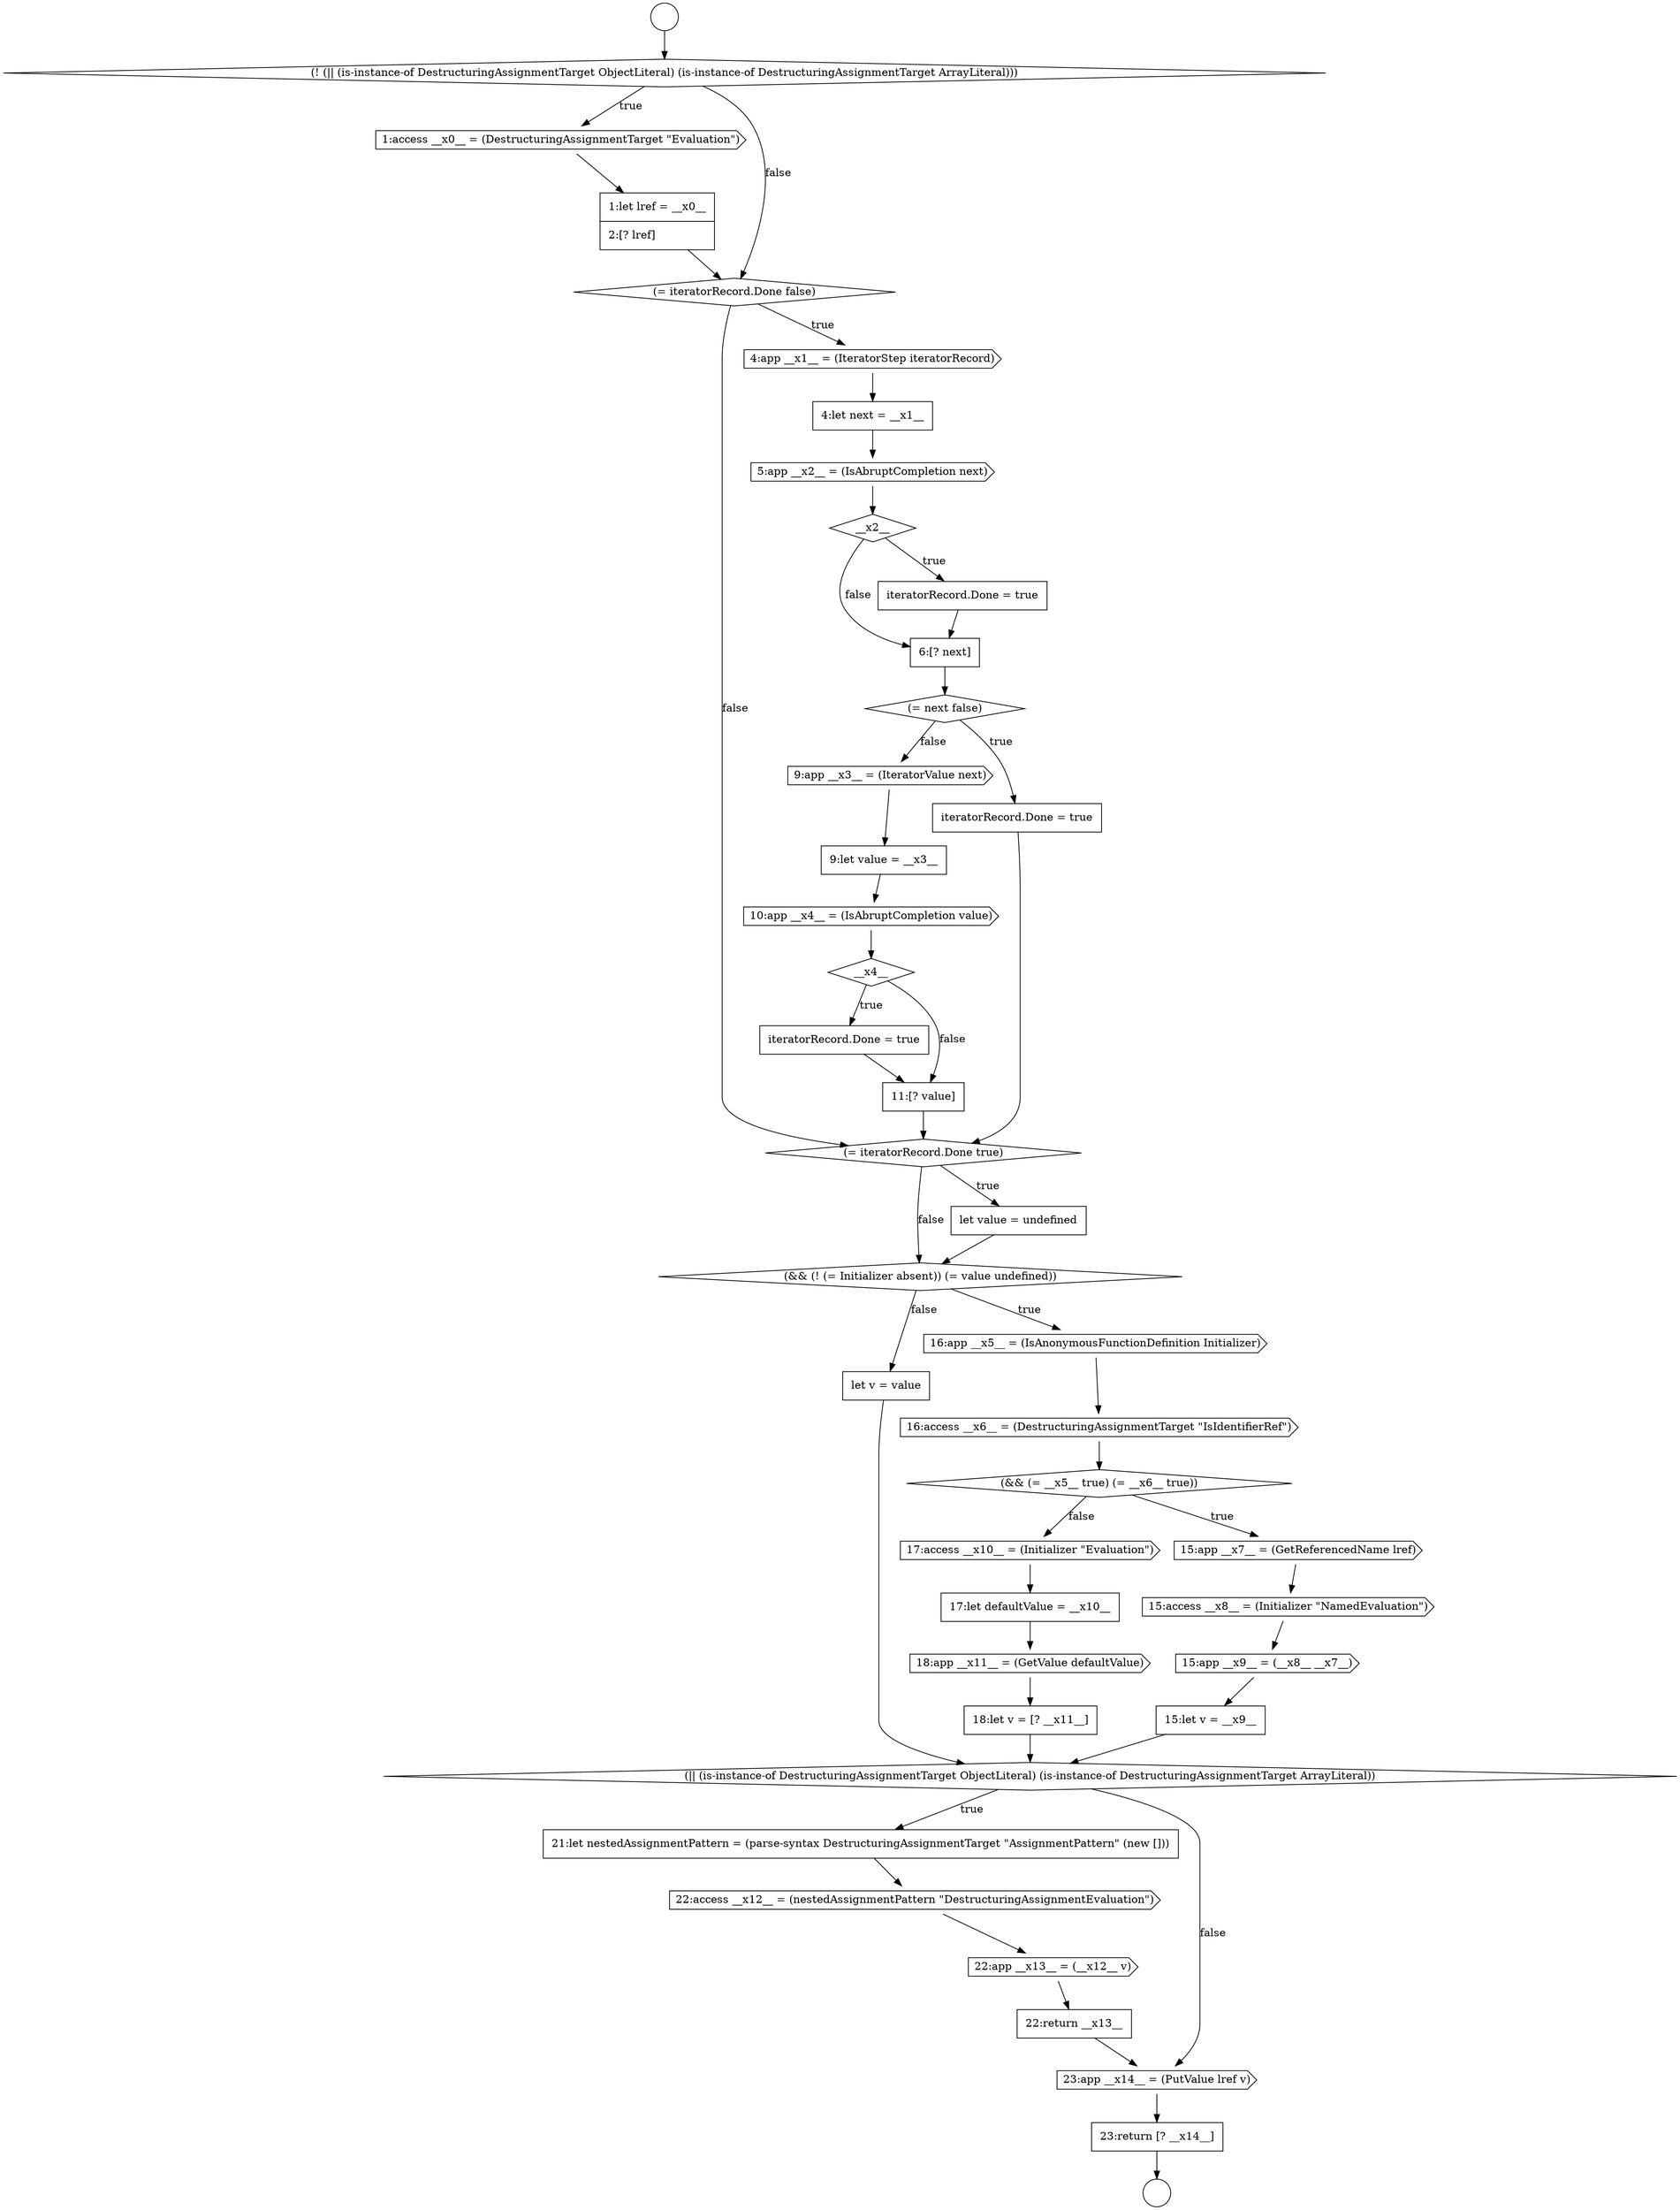 digraph {
  node5383 [shape=diamond, label=<<font color="black">(&amp;&amp; (! (= Initializer absent)) (= value undefined))</font>> color="black" fillcolor="white" style=filled]
  node5361 [shape=circle label=" " color="black" fillcolor="white" style=filled]
  node5393 [shape=cds, label=<<font color="black">18:app __x11__ = (GetValue defaultValue)</font>> color="black" fillcolor="white" style=filled]
  node5397 [shape=none, margin=0, label=<<font color="black">
    <table border="0" cellborder="1" cellspacing="0" cellpadding="10">
      <tr><td align="left">21:let nestedAssignmentPattern = (parse-syntax DestructuringAssignmentTarget &quot;AssignmentPattern&quot; (new []))</td></tr>
    </table>
  </font>> color="black" fillcolor="white" style=filled]
  node5391 [shape=cds, label=<<font color="black">17:access __x10__ = (Initializer &quot;Evaluation&quot;)</font>> color="black" fillcolor="white" style=filled]
  node5387 [shape=cds, label=<<font color="black">15:app __x7__ = (GetReferencedName lref)</font>> color="black" fillcolor="white" style=filled]
  node5402 [shape=none, margin=0, label=<<font color="black">
    <table border="0" cellborder="1" cellspacing="0" cellpadding="10">
      <tr><td align="left">23:return [? __x14__]</td></tr>
    </table>
  </font>> color="black" fillcolor="white" style=filled]
  node5400 [shape=none, margin=0, label=<<font color="black">
    <table border="0" cellborder="1" cellspacing="0" cellpadding="10">
      <tr><td align="left">22:return __x13__</td></tr>
    </table>
  </font>> color="black" fillcolor="white" style=filled]
  node5395 [shape=none, margin=0, label=<<font color="black">
    <table border="0" cellborder="1" cellspacing="0" cellpadding="10">
      <tr><td align="left">let v = value</td></tr>
    </table>
  </font>> color="black" fillcolor="white" style=filled]
  node5363 [shape=diamond, label=<<font color="black">(! (|| (is-instance-of DestructuringAssignmentTarget ObjectLiteral) (is-instance-of DestructuringAssignmentTarget ArrayLiteral)))</font>> color="black" fillcolor="white" style=filled]
  node5381 [shape=diamond, label=<<font color="black">(= iteratorRecord.Done true)</font>> color="black" fillcolor="white" style=filled]
  node5364 [shape=cds, label=<<font color="black">1:access __x0__ = (DestructuringAssignmentTarget &quot;Evaluation&quot;)</font>> color="black" fillcolor="white" style=filled]
  node5378 [shape=diamond, label=<<font color="black">__x4__</font>> color="black" fillcolor="white" style=filled]
  node5376 [shape=none, margin=0, label=<<font color="black">
    <table border="0" cellborder="1" cellspacing="0" cellpadding="10">
      <tr><td align="left">9:let value = __x3__</td></tr>
    </table>
  </font>> color="black" fillcolor="white" style=filled]
  node5385 [shape=cds, label=<<font color="black">16:access __x6__ = (DestructuringAssignmentTarget &quot;IsIdentifierRef&quot;)</font>> color="black" fillcolor="white" style=filled]
  node5365 [shape=none, margin=0, label=<<font color="black">
    <table border="0" cellborder="1" cellspacing="0" cellpadding="10">
      <tr><td align="left">1:let lref = __x0__</td></tr>
      <tr><td align="left">2:[? lref]</td></tr>
    </table>
  </font>> color="black" fillcolor="white" style=filled]
  node5390 [shape=none, margin=0, label=<<font color="black">
    <table border="0" cellborder="1" cellspacing="0" cellpadding="10">
      <tr><td align="left">15:let v = __x9__</td></tr>
    </table>
  </font>> color="black" fillcolor="white" style=filled]
  node5370 [shape=diamond, label=<<font color="black">__x2__</font>> color="black" fillcolor="white" style=filled]
  node5401 [shape=cds, label=<<font color="black">23:app __x14__ = (PutValue lref v)</font>> color="black" fillcolor="white" style=filled]
  node5379 [shape=none, margin=0, label=<<font color="black">
    <table border="0" cellborder="1" cellspacing="0" cellpadding="10">
      <tr><td align="left">iteratorRecord.Done = true</td></tr>
    </table>
  </font>> color="black" fillcolor="white" style=filled]
  node5375 [shape=cds, label=<<font color="black">9:app __x3__ = (IteratorValue next)</font>> color="black" fillcolor="white" style=filled]
  node5384 [shape=cds, label=<<font color="black">16:app __x5__ = (IsAnonymousFunctionDefinition Initializer)</font>> color="black" fillcolor="white" style=filled]
  node5366 [shape=diamond, label=<<font color="black">(= iteratorRecord.Done false)</font>> color="black" fillcolor="white" style=filled]
  node5396 [shape=diamond, label=<<font color="black">(|| (is-instance-of DestructuringAssignmentTarget ObjectLiteral) (is-instance-of DestructuringAssignmentTarget ArrayLiteral))</font>> color="black" fillcolor="white" style=filled]
  node5362 [shape=circle label=" " color="black" fillcolor="white" style=filled]
  node5373 [shape=diamond, label=<<font color="black">(= next false)</font>> color="black" fillcolor="white" style=filled]
  node5374 [shape=none, margin=0, label=<<font color="black">
    <table border="0" cellborder="1" cellspacing="0" cellpadding="10">
      <tr><td align="left">iteratorRecord.Done = true</td></tr>
    </table>
  </font>> color="black" fillcolor="white" style=filled]
  node5380 [shape=none, margin=0, label=<<font color="black">
    <table border="0" cellborder="1" cellspacing="0" cellpadding="10">
      <tr><td align="left">11:[? value]</td></tr>
    </table>
  </font>> color="black" fillcolor="white" style=filled]
  node5369 [shape=cds, label=<<font color="black">5:app __x2__ = (IsAbruptCompletion next)</font>> color="black" fillcolor="white" style=filled]
  node5367 [shape=cds, label=<<font color="black">4:app __x1__ = (IteratorStep iteratorRecord)</font>> color="black" fillcolor="white" style=filled]
  node5392 [shape=none, margin=0, label=<<font color="black">
    <table border="0" cellborder="1" cellspacing="0" cellpadding="10">
      <tr><td align="left">17:let defaultValue = __x10__</td></tr>
    </table>
  </font>> color="black" fillcolor="white" style=filled]
  node5372 [shape=none, margin=0, label=<<font color="black">
    <table border="0" cellborder="1" cellspacing="0" cellpadding="10">
      <tr><td align="left">6:[? next]</td></tr>
    </table>
  </font>> color="black" fillcolor="white" style=filled]
  node5377 [shape=cds, label=<<font color="black">10:app __x4__ = (IsAbruptCompletion value)</font>> color="black" fillcolor="white" style=filled]
  node5388 [shape=cds, label=<<font color="black">15:access __x8__ = (Initializer &quot;NamedEvaluation&quot;)</font>> color="black" fillcolor="white" style=filled]
  node5399 [shape=cds, label=<<font color="black">22:app __x13__ = (__x12__ v)</font>> color="black" fillcolor="white" style=filled]
  node5386 [shape=diamond, label=<<font color="black">(&amp;&amp; (= __x5__ true) (= __x6__ true))</font>> color="black" fillcolor="white" style=filled]
  node5389 [shape=cds, label=<<font color="black">15:app __x9__ = (__x8__ __x7__)</font>> color="black" fillcolor="white" style=filled]
  node5382 [shape=none, margin=0, label=<<font color="black">
    <table border="0" cellborder="1" cellspacing="0" cellpadding="10">
      <tr><td align="left">let value = undefined</td></tr>
    </table>
  </font>> color="black" fillcolor="white" style=filled]
  node5368 [shape=none, margin=0, label=<<font color="black">
    <table border="0" cellborder="1" cellspacing="0" cellpadding="10">
      <tr><td align="left">4:let next = __x1__</td></tr>
    </table>
  </font>> color="black" fillcolor="white" style=filled]
  node5394 [shape=none, margin=0, label=<<font color="black">
    <table border="0" cellborder="1" cellspacing="0" cellpadding="10">
      <tr><td align="left">18:let v = [? __x11__]</td></tr>
    </table>
  </font>> color="black" fillcolor="white" style=filled]
  node5371 [shape=none, margin=0, label=<<font color="black">
    <table border="0" cellborder="1" cellspacing="0" cellpadding="10">
      <tr><td align="left">iteratorRecord.Done = true</td></tr>
    </table>
  </font>> color="black" fillcolor="white" style=filled]
  node5398 [shape=cds, label=<<font color="black">22:access __x12__ = (nestedAssignmentPattern &quot;DestructuringAssignmentEvaluation&quot;)</font>> color="black" fillcolor="white" style=filled]
  node5384 -> node5385 [ color="black"]
  node5369 -> node5370 [ color="black"]
  node5381 -> node5382 [label=<<font color="black">true</font>> color="black"]
  node5381 -> node5383 [label=<<font color="black">false</font>> color="black"]
  node5366 -> node5367 [label=<<font color="black">true</font>> color="black"]
  node5366 -> node5381 [label=<<font color="black">false</font>> color="black"]
  node5398 -> node5399 [ color="black"]
  node5385 -> node5386 [ color="black"]
  node5371 -> node5372 [ color="black"]
  node5388 -> node5389 [ color="black"]
  node5377 -> node5378 [ color="black"]
  node5389 -> node5390 [ color="black"]
  node5383 -> node5384 [label=<<font color="black">true</font>> color="black"]
  node5383 -> node5395 [label=<<font color="black">false</font>> color="black"]
  node5361 -> node5363 [ color="black"]
  node5395 -> node5396 [ color="black"]
  node5367 -> node5368 [ color="black"]
  node5373 -> node5374 [label=<<font color="black">true</font>> color="black"]
  node5373 -> node5375 [label=<<font color="black">false</font>> color="black"]
  node5380 -> node5381 [ color="black"]
  node5392 -> node5393 [ color="black"]
  node5397 -> node5398 [ color="black"]
  node5363 -> node5364 [label=<<font color="black">true</font>> color="black"]
  node5363 -> node5366 [label=<<font color="black">false</font>> color="black"]
  node5382 -> node5383 [ color="black"]
  node5365 -> node5366 [ color="black"]
  node5394 -> node5396 [ color="black"]
  node5374 -> node5381 [ color="black"]
  node5372 -> node5373 [ color="black"]
  node5401 -> node5402 [ color="black"]
  node5370 -> node5371 [label=<<font color="black">true</font>> color="black"]
  node5370 -> node5372 [label=<<font color="black">false</font>> color="black"]
  node5379 -> node5380 [ color="black"]
  node5396 -> node5397 [label=<<font color="black">true</font>> color="black"]
  node5396 -> node5401 [label=<<font color="black">false</font>> color="black"]
  node5376 -> node5377 [ color="black"]
  node5390 -> node5396 [ color="black"]
  node5375 -> node5376 [ color="black"]
  node5378 -> node5379 [label=<<font color="black">true</font>> color="black"]
  node5378 -> node5380 [label=<<font color="black">false</font>> color="black"]
  node5393 -> node5394 [ color="black"]
  node5391 -> node5392 [ color="black"]
  node5364 -> node5365 [ color="black"]
  node5386 -> node5387 [label=<<font color="black">true</font>> color="black"]
  node5386 -> node5391 [label=<<font color="black">false</font>> color="black"]
  node5387 -> node5388 [ color="black"]
  node5400 -> node5401 [ color="black"]
  node5368 -> node5369 [ color="black"]
  node5399 -> node5400 [ color="black"]
  node5402 -> node5362 [ color="black"]
}
